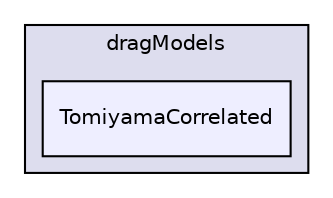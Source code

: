 digraph "applications/solvers/multiphase/twoPhaseEulerFoam/interfacialModels/dragModels/TomiyamaCorrelated" {
  bgcolor=transparent;
  compound=true
  node [ fontsize="10", fontname="Helvetica"];
  edge [ labelfontsize="10", labelfontname="Helvetica"];
  subgraph clusterdir_c58268a9b7712e9928f15c977fe2c49e {
    graph [ bgcolor="#ddddee", pencolor="black", label="dragModels" fontname="Helvetica", fontsize="10", URL="dir_c58268a9b7712e9928f15c977fe2c49e.html"]
  dir_ae5a7efcefcd0443887e8a82e5eacff4 [shape=box, label="TomiyamaCorrelated", style="filled", fillcolor="#eeeeff", pencolor="black", URL="dir_ae5a7efcefcd0443887e8a82e5eacff4.html"];
  }
}
